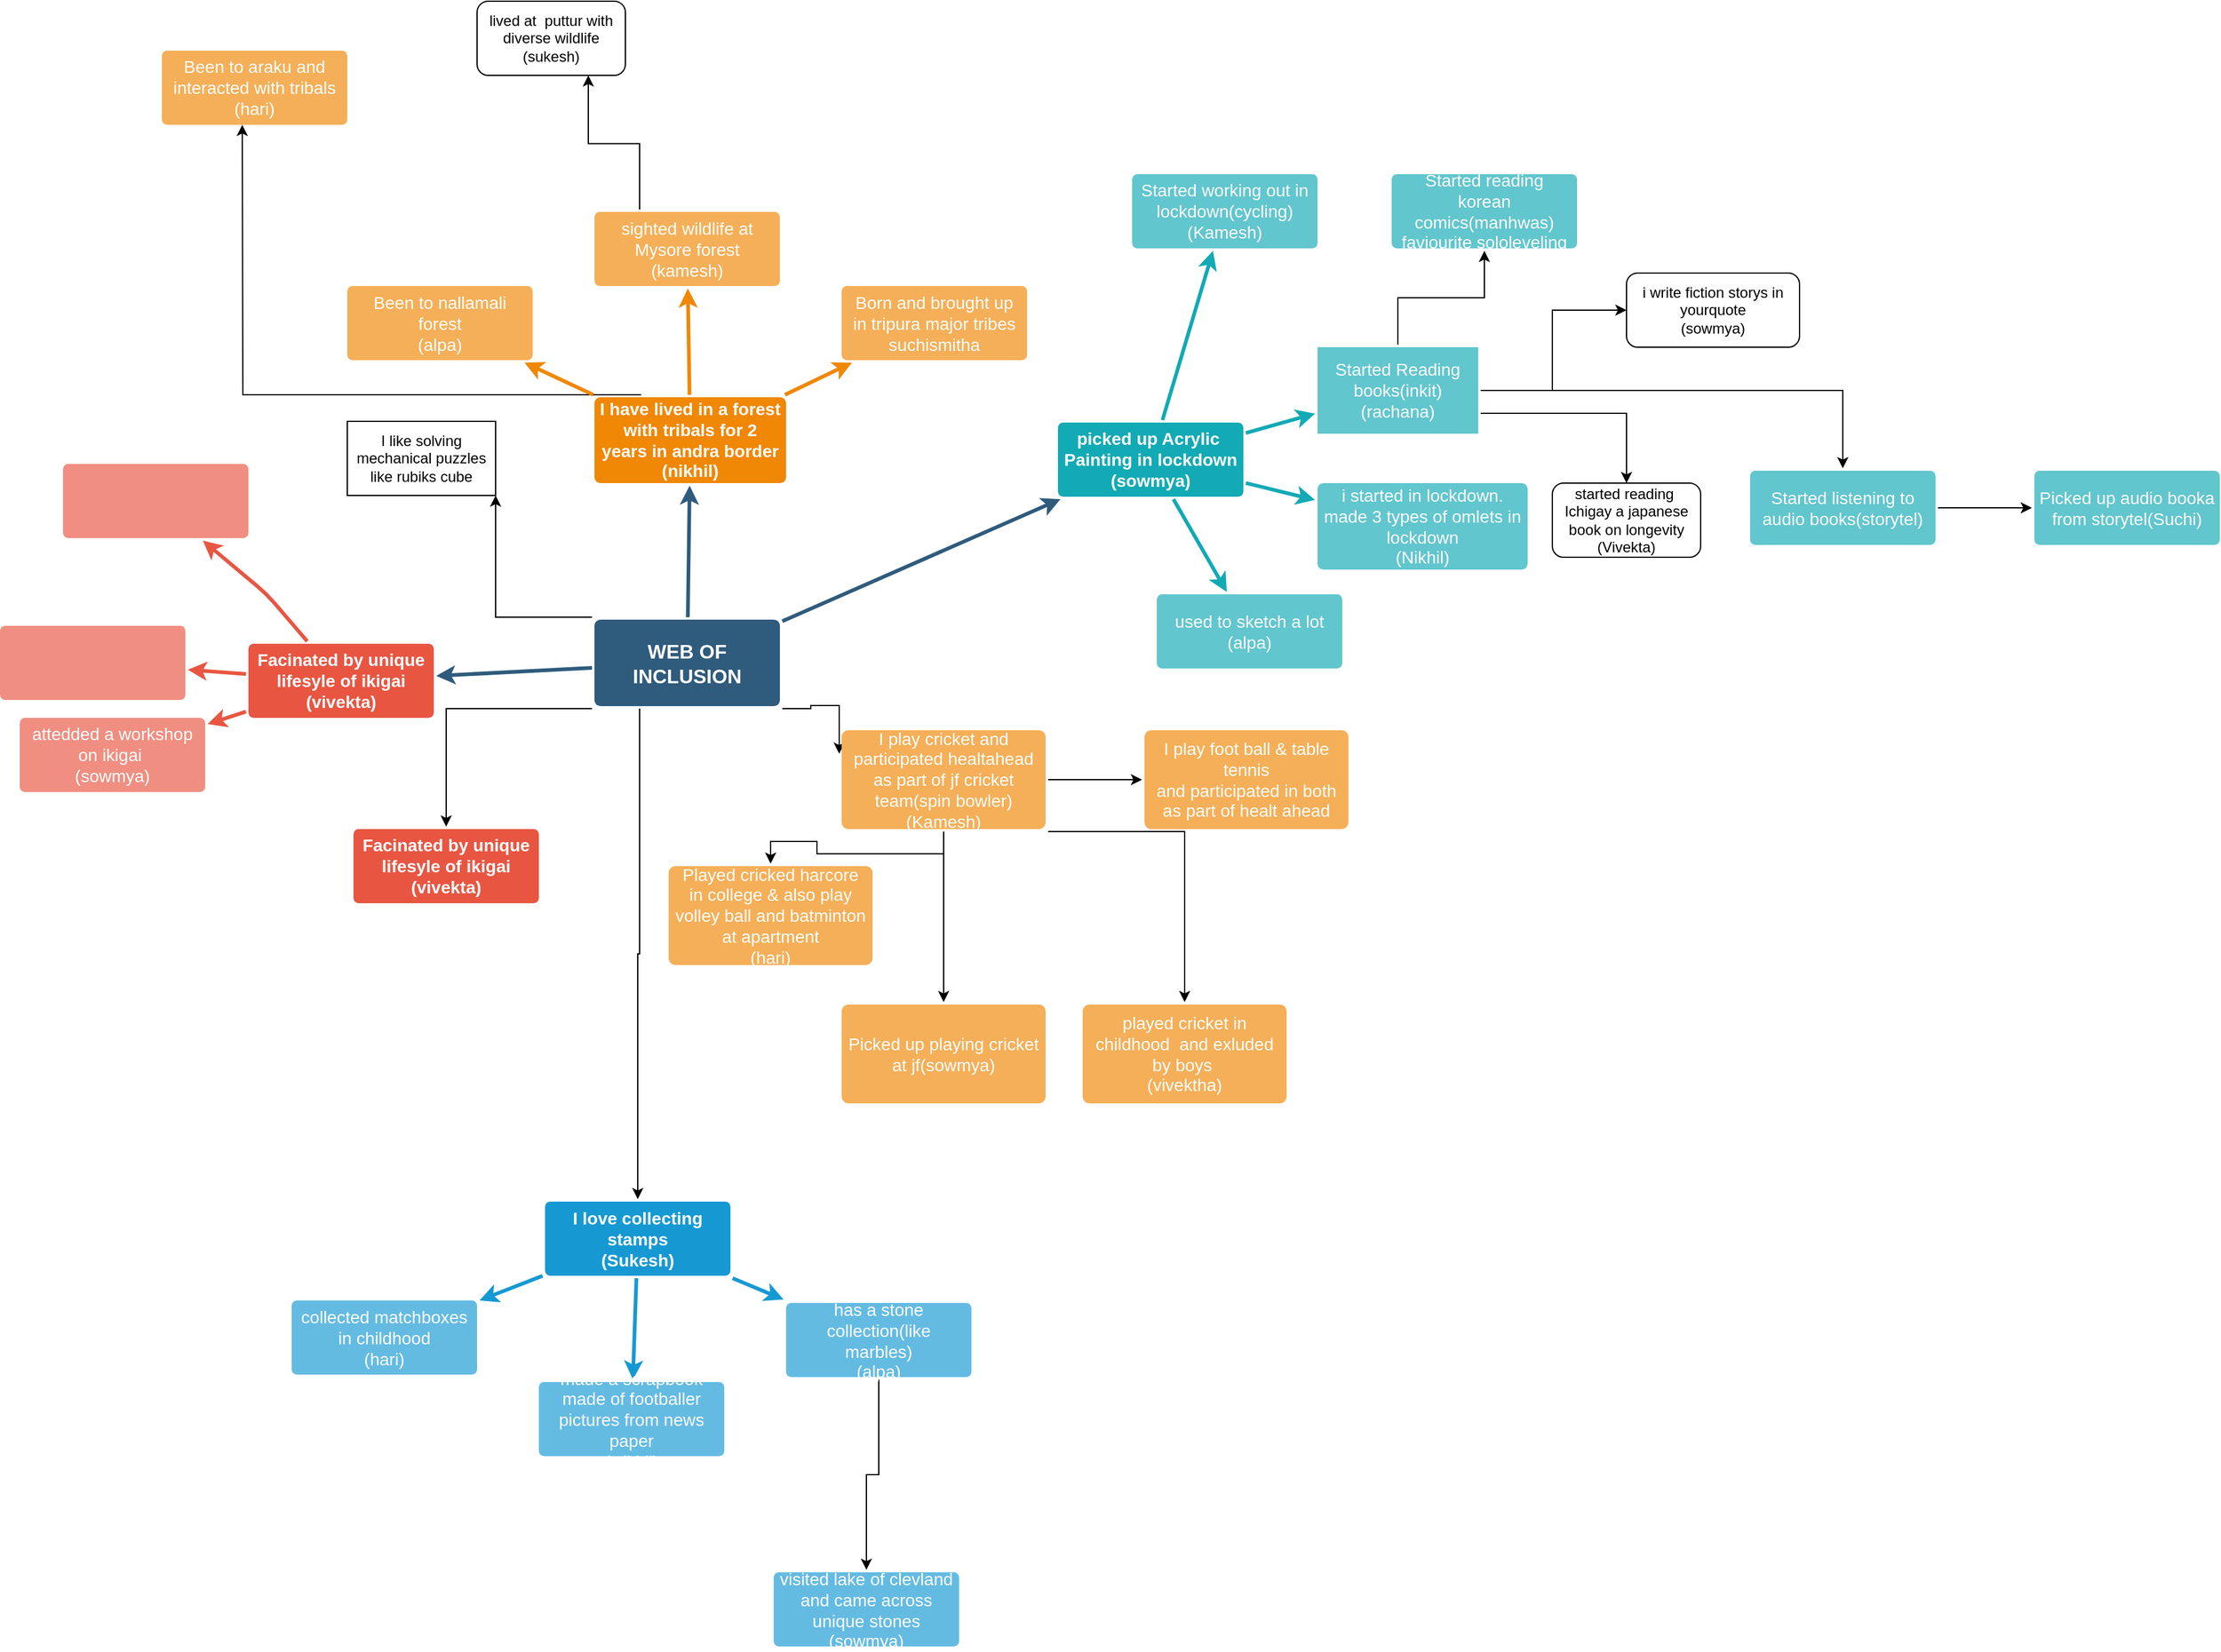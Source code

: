 <mxfile version="13.0.9" type="github">
  <diagram id="6a731a19-8d31-9384-78a2-239565b7b9f0" name="Page-1">
    <mxGraphModel dx="1422" dy="1607" grid="1" gridSize="10" guides="1" tooltips="1" connect="1" arrows="1" fold="1" page="1" pageScale="1" pageWidth="1169" pageHeight="827" background="#ffffff" math="0" shadow="0">
      <root>
        <mxCell id="0" />
        <mxCell id="1" parent="0" />
        <mxCell id="1745" value="" style="edgeStyle=none;rounded=0;jumpStyle=none;html=1;shadow=0;labelBackgroundColor=none;startArrow=none;startFill=0;endArrow=classic;endFill=1;jettySize=auto;orthogonalLoop=1;strokeColor=#2F5B7C;strokeWidth=3;fontFamily=Helvetica;fontSize=16;fontColor=#23445D;spacing=5;" parent="1" source="1749" target="1764" edge="1">
          <mxGeometry relative="1" as="geometry" />
        </mxCell>
        <mxCell id="1746" value="" style="edgeStyle=none;rounded=0;jumpStyle=none;html=1;shadow=0;labelBackgroundColor=none;startArrow=none;startFill=0;endArrow=classic;endFill=1;jettySize=auto;orthogonalLoop=1;strokeColor=#2F5B7C;strokeWidth=3;fontFamily=Helvetica;fontSize=16;fontColor=#23445D;spacing=5;" parent="1" source="1749" target="1771" edge="1">
          <mxGeometry relative="1" as="geometry" />
        </mxCell>
        <mxCell id="1748" value="" style="edgeStyle=none;rounded=0;jumpStyle=none;html=1;shadow=0;labelBackgroundColor=none;startArrow=none;startFill=0;endArrow=classic;endFill=1;jettySize=auto;orthogonalLoop=1;strokeColor=#2F5B7C;strokeWidth=3;fontFamily=Helvetica;fontSize=16;fontColor=#23445D;spacing=5;" parent="1" source="1749" target="1753" edge="1">
          <mxGeometry relative="1" as="geometry" />
        </mxCell>
        <mxCell id="qvWRirENWNC7a5sG8oBu-1780" style="edgeStyle=orthogonalEdgeStyle;rounded=0;orthogonalLoop=1;jettySize=auto;html=1;exitX=0;exitY=0;exitDx=0;exitDy=0;entryX=1;entryY=1;entryDx=0;entryDy=0;" edge="1" parent="1" source="1749" target="qvWRirENWNC7a5sG8oBu-1779">
          <mxGeometry relative="1" as="geometry" />
        </mxCell>
        <mxCell id="qvWRirENWNC7a5sG8oBu-1801" style="edgeStyle=orthogonalEdgeStyle;rounded=0;orthogonalLoop=1;jettySize=auto;html=1;exitX=1;exitY=1;exitDx=0;exitDy=0;entryX=0;entryY=0.25;entryDx=0;entryDy=0;" edge="1" parent="1" source="1749" target="qvWRirENWNC7a5sG8oBu-1799">
          <mxGeometry relative="1" as="geometry" />
        </mxCell>
        <mxCell id="qvWRirENWNC7a5sG8oBu-1810" style="edgeStyle=orthogonalEdgeStyle;rounded=0;orthogonalLoop=1;jettySize=auto;html=1;exitX=0.25;exitY=1;exitDx=0;exitDy=0;" edge="1" parent="1" source="1749" target="1760">
          <mxGeometry relative="1" as="geometry" />
        </mxCell>
        <mxCell id="qvWRirENWNC7a5sG8oBu-1813" style="edgeStyle=orthogonalEdgeStyle;rounded=0;orthogonalLoop=1;jettySize=auto;html=1;exitX=0;exitY=1;exitDx=0;exitDy=0;" edge="1" parent="1" source="1749" target="qvWRirENWNC7a5sG8oBu-1811">
          <mxGeometry relative="1" as="geometry" />
        </mxCell>
        <mxCell id="1749" value="WEB OF INCLUSION" style="rounded=1;whiteSpace=wrap;html=1;shadow=0;labelBackgroundColor=none;strokeColor=none;strokeWidth=3;fillColor=#2F5B7C;fontFamily=Helvetica;fontSize=16;fontColor=#FFFFFF;align=center;fontStyle=1;spacing=5;arcSize=7;perimeterSpacing=2;" parent="1" vertex="1">
          <mxGeometry x="495" y="380.5" width="150" height="70" as="geometry" />
        </mxCell>
        <mxCell id="1750" value="" style="edgeStyle=none;rounded=1;jumpStyle=none;html=1;shadow=0;labelBackgroundColor=none;startArrow=none;startFill=0;jettySize=auto;orthogonalLoop=1;strokeColor=#E85642;strokeWidth=3;fontFamily=Helvetica;fontSize=14;fontColor=#FFFFFF;spacing=5;fontStyle=1;fillColor=#b0e3e6;" parent="1" source="1753" target="1756" edge="1">
          <mxGeometry relative="1" as="geometry">
            <Array as="points">
              <mxPoint x="230" y="360" />
            </Array>
          </mxGeometry>
        </mxCell>
        <mxCell id="1751" value="" style="edgeStyle=none;rounded=1;jumpStyle=none;html=1;shadow=0;labelBackgroundColor=none;startArrow=none;startFill=0;jettySize=auto;orthogonalLoop=1;strokeColor=#E85642;strokeWidth=3;fontFamily=Helvetica;fontSize=14;fontColor=#FFFFFF;spacing=5;fontStyle=1;fillColor=#b0e3e6;" parent="1" source="1753" target="1755" edge="1">
          <mxGeometry relative="1" as="geometry" />
        </mxCell>
        <mxCell id="1752" value="" style="edgeStyle=none;rounded=1;jumpStyle=none;html=1;shadow=0;labelBackgroundColor=none;startArrow=none;startFill=0;jettySize=auto;orthogonalLoop=1;strokeColor=#E85642;strokeWidth=3;fontFamily=Helvetica;fontSize=14;fontColor=#FFFFFF;spacing=5;fontStyle=1;fillColor=#b0e3e6;" parent="1" source="1753" target="1754" edge="1">
          <mxGeometry relative="1" as="geometry" />
        </mxCell>
        <mxCell id="1753" value="Facinated by unique lifesyle of ikigai&lt;br&gt;(vivekta)" style="rounded=1;whiteSpace=wrap;html=1;shadow=0;labelBackgroundColor=none;strokeColor=none;strokeWidth=3;fillColor=#e85642;fontFamily=Helvetica;fontSize=14;fontColor=#FFFFFF;align=center;spacing=5;fontStyle=1;arcSize=7;perimeterSpacing=2;" parent="1" vertex="1">
          <mxGeometry x="215" y="400" width="150" height="60" as="geometry" />
        </mxCell>
        <mxCell id="1754" value="attedded a workshop on ikigai&amp;nbsp;&lt;br&gt;(sowmya)" style="rounded=1;whiteSpace=wrap;html=1;shadow=0;labelBackgroundColor=none;strokeColor=none;strokeWidth=3;fillColor=#f08e81;fontFamily=Helvetica;fontSize=14;fontColor=#FFFFFF;align=center;spacing=5;fontStyle=0;arcSize=7;perimeterSpacing=2;" parent="1" vertex="1">
          <mxGeometry x="30" y="460" width="150" height="60" as="geometry" />
        </mxCell>
        <mxCell id="1755" value="" style="rounded=1;whiteSpace=wrap;html=1;shadow=0;labelBackgroundColor=none;strokeColor=none;strokeWidth=3;fillColor=#f08e81;fontFamily=Helvetica;fontSize=14;fontColor=#FFFFFF;align=center;spacing=5;fontStyle=0;arcSize=7;perimeterSpacing=2;" parent="1" vertex="1">
          <mxGeometry x="14" y="385.5" width="150" height="60" as="geometry" />
        </mxCell>
        <mxCell id="1756" value="" style="rounded=1;whiteSpace=wrap;html=1;shadow=0;labelBackgroundColor=none;strokeColor=none;strokeWidth=3;fillColor=#f08e81;fontFamily=Helvetica;fontSize=14;fontColor=#FFFFFF;align=center;spacing=5;fontStyle=0;arcSize=7;perimeterSpacing=2;" parent="1" vertex="1">
          <mxGeometry x="65" y="254.5" width="150" height="60" as="geometry" />
        </mxCell>
        <mxCell id="1757" value="" style="edgeStyle=none;rounded=0;jumpStyle=none;html=1;shadow=0;labelBackgroundColor=none;startArrow=none;startFill=0;endArrow=classic;endFill=1;jettySize=auto;orthogonalLoop=1;strokeColor=#1699D3;strokeWidth=3;fontFamily=Helvetica;fontSize=14;fontColor=#FFFFFF;spacing=5;" parent="1" source="1760" target="1763" edge="1">
          <mxGeometry relative="1" as="geometry" />
        </mxCell>
        <mxCell id="1758" value="" style="edgeStyle=none;rounded=0;jumpStyle=none;html=1;shadow=0;labelBackgroundColor=none;startArrow=none;startFill=0;endArrow=classic;endFill=1;jettySize=auto;orthogonalLoop=1;strokeColor=#1699D3;strokeWidth=3;fontFamily=Helvetica;fontSize=14;fontColor=#FFFFFF;spacing=5;" parent="1" source="1760" target="1762" edge="1">
          <mxGeometry relative="1" as="geometry" />
        </mxCell>
        <mxCell id="1759" value="" style="edgeStyle=none;rounded=0;jumpStyle=none;html=1;shadow=0;labelBackgroundColor=none;startArrow=none;startFill=0;endArrow=classic;endFill=1;jettySize=auto;orthogonalLoop=1;strokeColor=#1699D3;strokeWidth=3;fontFamily=Helvetica;fontSize=14;fontColor=#FFFFFF;spacing=5;" parent="1" source="1760" edge="1">
          <mxGeometry relative="1" as="geometry">
            <mxPoint x="648" y="930.7" as="targetPoint" />
          </mxGeometry>
        </mxCell>
        <mxCell id="1760" value="I love collecting stamps&lt;br&gt;(Sukesh)" style="rounded=1;whiteSpace=wrap;html=1;shadow=0;labelBackgroundColor=none;strokeColor=none;strokeWidth=3;fillColor=#1699d3;fontFamily=Helvetica;fontSize=14;fontColor=#FFFFFF;align=center;spacing=5;fontStyle=1;arcSize=7;perimeterSpacing=2;" parent="1" vertex="1">
          <mxGeometry x="455" y="851.5" width="150" height="60" as="geometry" />
        </mxCell>
        <mxCell id="qvWRirENWNC7a5sG8oBu-1796" value="" style="edgeStyle=orthogonalEdgeStyle;rounded=0;orthogonalLoop=1;jettySize=auto;html=1;" edge="1" parent="1" source="1761" target="qvWRirENWNC7a5sG8oBu-1795">
          <mxGeometry relative="1" as="geometry" />
        </mxCell>
        <mxCell id="1761" value="has a stone collection(like marbles)&lt;br&gt;(alpa)" style="rounded=1;whiteSpace=wrap;html=1;shadow=0;labelBackgroundColor=none;strokeColor=none;strokeWidth=3;fillColor=#64bbe2;fontFamily=Helvetica;fontSize=14;fontColor=#FFFFFF;align=center;spacing=5;arcSize=7;perimeterSpacing=2;" parent="1" vertex="1">
          <mxGeometry x="650" y="933.5" width="150" height="60" as="geometry" />
        </mxCell>
        <mxCell id="qvWRirENWNC7a5sG8oBu-1795" value="visited lake of clevland and came across unique stones&lt;br&gt;(sowmya)" style="rounded=1;whiteSpace=wrap;html=1;shadow=0;labelBackgroundColor=none;strokeColor=none;strokeWidth=3;fillColor=#64bbe2;fontFamily=Helvetica;fontSize=14;fontColor=#FFFFFF;align=center;spacing=5;arcSize=7;perimeterSpacing=2;" vertex="1" parent="1">
          <mxGeometry x="640" y="1151.5" width="150" height="60" as="geometry" />
        </mxCell>
        <mxCell id="1762" value="made a scrapbook made of footballer pictures from news paper&lt;br&gt;(Nikhil)" style="rounded=1;whiteSpace=wrap;html=1;shadow=0;labelBackgroundColor=none;strokeColor=none;strokeWidth=3;fillColor=#64bbe2;fontFamily=Helvetica;fontSize=14;fontColor=#FFFFFF;align=center;spacing=5;arcSize=7;perimeterSpacing=2;" parent="1" vertex="1">
          <mxGeometry x="450" y="997.5" width="150" height="60" as="geometry" />
        </mxCell>
        <mxCell id="1763" value="collected matchboxes in childhood&lt;br&gt;(hari)" style="rounded=1;whiteSpace=wrap;html=1;shadow=0;labelBackgroundColor=none;strokeColor=none;strokeWidth=3;fillColor=#64bbe2;fontFamily=Helvetica;fontSize=14;fontColor=#FFFFFF;align=center;spacing=5;arcSize=7;perimeterSpacing=2;" parent="1" vertex="1">
          <mxGeometry x="250" y="931.5" width="150" height="60" as="geometry" />
        </mxCell>
        <mxCell id="qvWRirENWNC7a5sG8oBu-1793" style="edgeStyle=orthogonalEdgeStyle;rounded=0;orthogonalLoop=1;jettySize=auto;html=1;exitX=0.25;exitY=0;exitDx=0;exitDy=0;" edge="1" parent="1" source="1764">
          <mxGeometry relative="1" as="geometry">
            <mxPoint x="210" y="-20" as="targetPoint" />
          </mxGeometry>
        </mxCell>
        <mxCell id="1764" value="I have lived in a forest with tribals for 2 years in andra border&lt;br&gt;(nikhil)" style="rounded=1;whiteSpace=wrap;html=1;shadow=0;labelBackgroundColor=none;strokeColor=none;strokeWidth=3;fillColor=#F08705;fontFamily=Helvetica;fontSize=14;fontColor=#FFFFFF;align=center;spacing=5;fontStyle=1;arcSize=7;perimeterSpacing=2;" parent="1" vertex="1">
          <mxGeometry x="495" y="200.5" width="155" height="69.5" as="geometry" />
        </mxCell>
        <mxCell id="1765" value="Born and brought up in tripura major tribes&lt;br&gt;suchismitha" style="rounded=1;whiteSpace=wrap;html=1;shadow=0;labelBackgroundColor=none;strokeColor=none;strokeWidth=3;fillColor=#f5af58;fontFamily=Helvetica;fontSize=14;fontColor=#FFFFFF;align=center;spacing=5;arcSize=7;perimeterSpacing=2;" parent="1" vertex="1">
          <mxGeometry x="695" y="110.5" width="150" height="60" as="geometry" />
        </mxCell>
        <mxCell id="1766" value="" style="edgeStyle=none;rounded=0;jumpStyle=none;html=1;shadow=0;labelBackgroundColor=none;startArrow=none;startFill=0;endArrow=classic;endFill=1;jettySize=auto;orthogonalLoop=1;strokeColor=#F08705;strokeWidth=3;fontFamily=Helvetica;fontSize=14;fontColor=#FFFFFF;spacing=5;" parent="1" source="1764" target="1765" edge="1">
          <mxGeometry relative="1" as="geometry" />
        </mxCell>
        <mxCell id="qvWRirENWNC7a5sG8oBu-1792" style="edgeStyle=orthogonalEdgeStyle;rounded=0;orthogonalLoop=1;jettySize=auto;html=1;exitX=0.25;exitY=0;exitDx=0;exitDy=0;entryX=0.75;entryY=1;entryDx=0;entryDy=0;" edge="1" parent="1" source="1767" target="qvWRirENWNC7a5sG8oBu-1781">
          <mxGeometry relative="1" as="geometry" />
        </mxCell>
        <mxCell id="1767" value="sighted wildlife at Mysore forest&lt;br&gt;(kamesh)" style="rounded=1;whiteSpace=wrap;html=1;shadow=0;labelBackgroundColor=none;strokeColor=none;strokeWidth=3;fillColor=#f5af58;fontFamily=Helvetica;fontSize=14;fontColor=#FFFFFF;align=center;spacing=5;arcSize=7;perimeterSpacing=2;" parent="1" vertex="1">
          <mxGeometry x="495" y="50.5" width="150" height="60" as="geometry" />
        </mxCell>
        <mxCell id="1768" value="" style="edgeStyle=none;rounded=0;jumpStyle=none;html=1;shadow=0;labelBackgroundColor=none;startArrow=none;startFill=0;endArrow=classic;endFill=1;jettySize=auto;orthogonalLoop=1;strokeColor=#F08705;strokeWidth=3;fontFamily=Helvetica;fontSize=14;fontColor=#FFFFFF;spacing=5;" parent="1" source="1764" target="1767" edge="1">
          <mxGeometry relative="1" as="geometry" />
        </mxCell>
        <mxCell id="1769" value="Been to nallamali forest&lt;br&gt;(alpa)" style="rounded=1;whiteSpace=wrap;html=1;shadow=0;labelBackgroundColor=none;strokeColor=none;strokeWidth=3;fillColor=#f5af58;fontFamily=Helvetica;fontSize=14;fontColor=#FFFFFF;align=center;spacing=5;arcSize=7;perimeterSpacing=2;" parent="1" vertex="1">
          <mxGeometry x="295" y="110.5" width="150" height="60" as="geometry" />
        </mxCell>
        <mxCell id="1770" value="" style="edgeStyle=none;rounded=0;jumpStyle=none;html=1;shadow=0;labelBackgroundColor=none;startArrow=none;startFill=0;endArrow=classic;endFill=1;jettySize=auto;orthogonalLoop=1;strokeColor=#F08705;strokeWidth=3;fontFamily=Helvetica;fontSize=14;fontColor=#FFFFFF;spacing=5;" parent="1" source="1764" target="1769" edge="1">
          <mxGeometry relative="1" as="geometry" />
        </mxCell>
        <mxCell id="1771" value="picked up Acrylic&amp;nbsp; Painting in lockdown&lt;br&gt;(sowmya)" style="rounded=1;whiteSpace=wrap;html=1;shadow=0;labelBackgroundColor=none;strokeColor=none;strokeWidth=3;fillColor=#12aab5;fontFamily=Helvetica;fontSize=14;fontColor=#FFFFFF;align=center;spacing=5;fontStyle=1;arcSize=7;perimeterSpacing=2;" parent="1" vertex="1">
          <mxGeometry x="870" y="221.0" width="150" height="60" as="geometry" />
        </mxCell>
        <mxCell id="1772" value="used to sketch a lot&lt;br&gt;(alpa)" style="rounded=1;whiteSpace=wrap;html=1;shadow=0;labelBackgroundColor=none;strokeColor=none;strokeWidth=3;fillColor=#61c6ce;fontFamily=Helvetica;fontSize=14;fontColor=#FFFFFF;align=center;spacing=5;fontStyle=0;arcSize=7;perimeterSpacing=2;" parent="1" vertex="1">
          <mxGeometry x="950" y="360" width="150" height="60" as="geometry" />
        </mxCell>
        <mxCell id="1773" value="" style="edgeStyle=none;rounded=1;jumpStyle=none;html=1;shadow=0;labelBackgroundColor=none;startArrow=none;startFill=0;jettySize=auto;orthogonalLoop=1;strokeColor=#12AAB5;strokeWidth=3;fontFamily=Helvetica;fontSize=14;fontColor=#FFFFFF;spacing=5;fontStyle=1;fillColor=#b0e3e6;" parent="1" source="1771" target="1772" edge="1">
          <mxGeometry relative="1" as="geometry" />
        </mxCell>
        <mxCell id="1774" value="i started in lockdown.&lt;br&gt;made 3 types of omlets in lockdown&lt;br&gt;(Nikhil)" style="rounded=1;whiteSpace=wrap;html=1;shadow=0;labelBackgroundColor=none;strokeColor=none;strokeWidth=3;fillColor=#61c6ce;fontFamily=Helvetica;fontSize=14;fontColor=#FFFFFF;align=center;spacing=5;fontStyle=0;arcSize=7;perimeterSpacing=2;" parent="1" vertex="1">
          <mxGeometry x="1080" y="270" width="170" height="70" as="geometry" />
        </mxCell>
        <mxCell id="1775" value="" style="edgeStyle=none;rounded=1;jumpStyle=none;html=1;shadow=0;labelBackgroundColor=none;startArrow=none;startFill=0;jettySize=auto;orthogonalLoop=1;strokeColor=#12AAB5;strokeWidth=3;fontFamily=Helvetica;fontSize=14;fontColor=#FFFFFF;spacing=5;fontStyle=1;fillColor=#b0e3e6;" parent="1" source="1771" target="1774" edge="1">
          <mxGeometry relative="1" as="geometry" />
        </mxCell>
        <mxCell id="qvWRirENWNC7a5sG8oBu-1785" value="" style="edgeStyle=orthogonalEdgeStyle;rounded=0;orthogonalLoop=1;jettySize=auto;html=1;" edge="1" parent="1" source="1776" target="qvWRirENWNC7a5sG8oBu-1784">
          <mxGeometry relative="1" as="geometry" />
        </mxCell>
        <mxCell id="qvWRirENWNC7a5sG8oBu-1789" value="" style="edgeStyle=orthogonalEdgeStyle;rounded=0;orthogonalLoop=1;jettySize=auto;html=1;" edge="1" parent="1" source="1776" target="qvWRirENWNC7a5sG8oBu-1788">
          <mxGeometry relative="1" as="geometry" />
        </mxCell>
        <mxCell id="qvWRirENWNC7a5sG8oBu-1791" style="edgeStyle=orthogonalEdgeStyle;rounded=0;orthogonalLoop=1;jettySize=auto;html=1;exitX=1;exitY=0.5;exitDx=0;exitDy=0;entryX=0;entryY=0.5;entryDx=0;entryDy=0;" edge="1" parent="1" source="1776" target="qvWRirENWNC7a5sG8oBu-1790">
          <mxGeometry relative="1" as="geometry" />
        </mxCell>
        <mxCell id="qvWRirENWNC7a5sG8oBu-1798" style="edgeStyle=orthogonalEdgeStyle;rounded=0;orthogonalLoop=1;jettySize=auto;html=1;exitX=1;exitY=0.75;exitDx=0;exitDy=0;" edge="1" parent="1" source="1776" target="qvWRirENWNC7a5sG8oBu-1797">
          <mxGeometry relative="1" as="geometry" />
        </mxCell>
        <mxCell id="1776" value="Started Reading books(inkit)&lt;br&gt;(rachana)" style="rounded=1;whiteSpace=wrap;html=1;shadow=0;labelBackgroundColor=none;strokeColor=none;strokeWidth=3;fillColor=#61c6ce;fontFamily=Helvetica;fontSize=14;fontColor=#FFFFFF;align=center;spacing=5;fontStyle=0;arcSize=0;perimeterSpacing=2;" parent="1" vertex="1">
          <mxGeometry x="1080" y="160" width="130" height="70" as="geometry" />
        </mxCell>
        <mxCell id="qvWRirENWNC7a5sG8oBu-1788" value="Started reading korean comics(manhwas)&lt;br&gt;faviourite sololeveling" style="rounded=1;whiteSpace=wrap;html=1;shadow=0;labelBackgroundColor=none;strokeColor=none;strokeWidth=3;fillColor=#61c6ce;fontFamily=Helvetica;fontSize=14;fontColor=#FFFFFF;align=center;spacing=5;fontStyle=0;arcSize=7;perimeterSpacing=2;" vertex="1" parent="1">
          <mxGeometry x="1140" y="20" width="150" height="60" as="geometry" />
        </mxCell>
        <mxCell id="qvWRirENWNC7a5sG8oBu-1787" value="" style="edgeStyle=orthogonalEdgeStyle;rounded=0;orthogonalLoop=1;jettySize=auto;html=1;" edge="1" parent="1" source="qvWRirENWNC7a5sG8oBu-1784" target="qvWRirENWNC7a5sG8oBu-1786">
          <mxGeometry relative="1" as="geometry" />
        </mxCell>
        <mxCell id="qvWRirENWNC7a5sG8oBu-1784" value="Started listening to audio books(storytel)" style="rounded=1;whiteSpace=wrap;html=1;shadow=0;labelBackgroundColor=none;strokeColor=none;strokeWidth=3;fillColor=#61c6ce;fontFamily=Helvetica;fontSize=14;fontColor=#FFFFFF;align=center;spacing=5;fontStyle=0;arcSize=7;perimeterSpacing=2;" vertex="1" parent="1">
          <mxGeometry x="1430" y="260" width="150" height="60" as="geometry" />
        </mxCell>
        <mxCell id="qvWRirENWNC7a5sG8oBu-1786" value="Picked up audio booka from storytel(Suchi)" style="rounded=1;whiteSpace=wrap;html=1;shadow=0;labelBackgroundColor=none;strokeColor=none;strokeWidth=3;fillColor=#61c6ce;fontFamily=Helvetica;fontSize=14;fontColor=#FFFFFF;align=center;spacing=5;fontStyle=0;arcSize=7;perimeterSpacing=2;" vertex="1" parent="1">
          <mxGeometry x="1660" y="260" width="150" height="60" as="geometry" />
        </mxCell>
        <mxCell id="1777" value="" style="edgeStyle=none;rounded=1;jumpStyle=none;html=1;shadow=0;labelBackgroundColor=none;startArrow=none;startFill=0;jettySize=auto;orthogonalLoop=1;strokeColor=#12AAB5;strokeWidth=3;fontFamily=Helvetica;fontSize=14;fontColor=#FFFFFF;spacing=5;fontStyle=1;fillColor=#b0e3e6;" parent="1" source="1771" target="1776" edge="1">
          <mxGeometry relative="1" as="geometry" />
        </mxCell>
        <mxCell id="1778" value="Started working out in lockdown(cycling)&lt;br&gt;(Kamesh)" style="rounded=1;whiteSpace=wrap;html=1;shadow=0;labelBackgroundColor=none;strokeColor=none;strokeWidth=3;fillColor=#61c6ce;fontFamily=Helvetica;fontSize=14;fontColor=#FFFFFF;align=center;spacing=5;fontStyle=0;arcSize=7;perimeterSpacing=2;" parent="1" vertex="1">
          <mxGeometry x="930" y="20" width="150" height="60" as="geometry" />
        </mxCell>
        <mxCell id="1779" value="" style="edgeStyle=none;rounded=1;jumpStyle=none;html=1;shadow=0;labelBackgroundColor=none;startArrow=none;startFill=0;jettySize=auto;orthogonalLoop=1;strokeColor=#12AAB5;strokeWidth=3;fontFamily=Helvetica;fontSize=14;fontColor=#FFFFFF;spacing=5;fontStyle=1;fillColor=#b0e3e6;" parent="1" source="1771" target="1778" edge="1">
          <mxGeometry relative="1" as="geometry" />
        </mxCell>
        <mxCell id="qvWRirENWNC7a5sG8oBu-1779" value="I like solving mechanical puzzles like rubiks cube" style="rounded=0;whiteSpace=wrap;html=1;" vertex="1" parent="1">
          <mxGeometry x="295" y="220" width="120" height="60" as="geometry" />
        </mxCell>
        <mxCell id="qvWRirENWNC7a5sG8oBu-1781" value="lived at&amp;nbsp; puttur with diverse wildlife&lt;br&gt;(sukesh)" style="rounded=1;whiteSpace=wrap;html=1;" vertex="1" parent="1">
          <mxGeometry x="400" y="-120" width="120" height="60" as="geometry" />
        </mxCell>
        <mxCell id="qvWRirENWNC7a5sG8oBu-1790" value="i write fiction storys in yourquote&lt;br&gt;(sowmya)" style="rounded=1;whiteSpace=wrap;html=1;" vertex="1" parent="1">
          <mxGeometry x="1330" y="100" width="140" height="60" as="geometry" />
        </mxCell>
        <mxCell id="qvWRirENWNC7a5sG8oBu-1794" value="Been to araku and interacted with tribals&lt;br&gt;(hari)" style="rounded=1;whiteSpace=wrap;html=1;shadow=0;labelBackgroundColor=none;strokeColor=none;strokeWidth=3;fillColor=#f5af58;fontFamily=Helvetica;fontSize=14;fontColor=#FFFFFF;align=center;spacing=5;arcSize=7;perimeterSpacing=2;" vertex="1" parent="1">
          <mxGeometry x="145" y="-80" width="150" height="60" as="geometry" />
        </mxCell>
        <mxCell id="qvWRirENWNC7a5sG8oBu-1797" value="started reading&amp;nbsp; Ichigay a japanese book on longevity&lt;br&gt;(Vivekta)" style="rounded=1;whiteSpace=wrap;html=1;" vertex="1" parent="1">
          <mxGeometry x="1270" y="270" width="120" height="60" as="geometry" />
        </mxCell>
        <mxCell id="qvWRirENWNC7a5sG8oBu-1803" value="" style="edgeStyle=orthogonalEdgeStyle;rounded=0;orthogonalLoop=1;jettySize=auto;html=1;" edge="1" parent="1" source="qvWRirENWNC7a5sG8oBu-1799" target="qvWRirENWNC7a5sG8oBu-1802">
          <mxGeometry relative="1" as="geometry" />
        </mxCell>
        <mxCell id="qvWRirENWNC7a5sG8oBu-1805" value="" style="edgeStyle=orthogonalEdgeStyle;rounded=0;orthogonalLoop=1;jettySize=auto;html=1;" edge="1" parent="1" source="qvWRirENWNC7a5sG8oBu-1799" target="qvWRirENWNC7a5sG8oBu-1804">
          <mxGeometry relative="1" as="geometry" />
        </mxCell>
        <mxCell id="qvWRirENWNC7a5sG8oBu-1807" style="edgeStyle=orthogonalEdgeStyle;rounded=0;orthogonalLoop=1;jettySize=auto;html=1;exitX=1;exitY=1;exitDx=0;exitDy=0;" edge="1" parent="1" source="qvWRirENWNC7a5sG8oBu-1799" target="qvWRirENWNC7a5sG8oBu-1806">
          <mxGeometry relative="1" as="geometry" />
        </mxCell>
        <mxCell id="qvWRirENWNC7a5sG8oBu-1809" value="" style="edgeStyle=orthogonalEdgeStyle;rounded=0;orthogonalLoop=1;jettySize=auto;html=1;" edge="1" parent="1" source="qvWRirENWNC7a5sG8oBu-1799" target="qvWRirENWNC7a5sG8oBu-1808">
          <mxGeometry relative="1" as="geometry" />
        </mxCell>
        <mxCell id="qvWRirENWNC7a5sG8oBu-1799" value="I play cricket and participated healtahead as part of jf cricket team(spin bowler)&lt;br&gt;(Kamesh)" style="rounded=1;whiteSpace=wrap;html=1;shadow=0;labelBackgroundColor=none;strokeColor=none;strokeWidth=3;fillColor=#f5af58;fontFamily=Helvetica;fontSize=14;fontColor=#FFFFFF;align=center;spacing=5;arcSize=7;perimeterSpacing=2;" vertex="1" parent="1">
          <mxGeometry x="695" y="470" width="165" height="80" as="geometry" />
        </mxCell>
        <mxCell id="qvWRirENWNC7a5sG8oBu-1808" value="Played cricked harcore in college &amp;amp; also play volley ball and batminton&lt;br&gt;at apartment&lt;br&gt;(hari)" style="rounded=1;whiteSpace=wrap;html=1;shadow=0;labelBackgroundColor=none;strokeColor=none;strokeWidth=3;fillColor=#f5af58;fontFamily=Helvetica;fontSize=14;fontColor=#FFFFFF;align=center;spacing=5;arcSize=7;perimeterSpacing=2;" vertex="1" parent="1">
          <mxGeometry x="555" y="580" width="165" height="80" as="geometry" />
        </mxCell>
        <mxCell id="qvWRirENWNC7a5sG8oBu-1804" value="Picked up playing cricket&lt;br&gt;at jf(sowmya)" style="rounded=1;whiteSpace=wrap;html=1;shadow=0;labelBackgroundColor=none;strokeColor=none;strokeWidth=3;fillColor=#f5af58;fontFamily=Helvetica;fontSize=14;fontColor=#FFFFFF;align=center;spacing=5;arcSize=7;perimeterSpacing=2;" vertex="1" parent="1">
          <mxGeometry x="695" y="692" width="165" height="80" as="geometry" />
        </mxCell>
        <mxCell id="qvWRirENWNC7a5sG8oBu-1802" value="I play foot ball &amp;amp; table tennis&lt;br&gt;and participated in both as part of healt ahead&lt;br&gt;" style="rounded=1;whiteSpace=wrap;html=1;shadow=0;labelBackgroundColor=none;strokeColor=none;strokeWidth=3;fillColor=#f5af58;fontFamily=Helvetica;fontSize=14;fontColor=#FFFFFF;align=center;spacing=5;arcSize=7;perimeterSpacing=2;" vertex="1" parent="1">
          <mxGeometry x="940" y="470" width="165" height="80" as="geometry" />
        </mxCell>
        <mxCell id="qvWRirENWNC7a5sG8oBu-1806" value="played cricket in childhood&amp;nbsp; and exluded by boys&amp;nbsp;&lt;br&gt;(vivektha)" style="rounded=1;whiteSpace=wrap;html=1;shadow=0;labelBackgroundColor=none;strokeColor=none;strokeWidth=3;fillColor=#f5af58;fontFamily=Helvetica;fontSize=14;fontColor=#FFFFFF;align=center;spacing=5;arcSize=7;perimeterSpacing=2;" vertex="1" parent="1">
          <mxGeometry x="890" y="692" width="165" height="80" as="geometry" />
        </mxCell>
        <mxCell id="qvWRirENWNC7a5sG8oBu-1811" value="Facinated by unique lifesyle of ikigai&lt;br&gt;(vivekta)" style="rounded=1;whiteSpace=wrap;html=1;shadow=0;labelBackgroundColor=none;strokeColor=none;strokeWidth=3;fillColor=#e85642;fontFamily=Helvetica;fontSize=14;fontColor=#FFFFFF;align=center;spacing=5;fontStyle=1;arcSize=7;perimeterSpacing=2;" vertex="1" parent="1">
          <mxGeometry x="300" y="550" width="150" height="60" as="geometry" />
        </mxCell>
      </root>
    </mxGraphModel>
  </diagram>
</mxfile>
